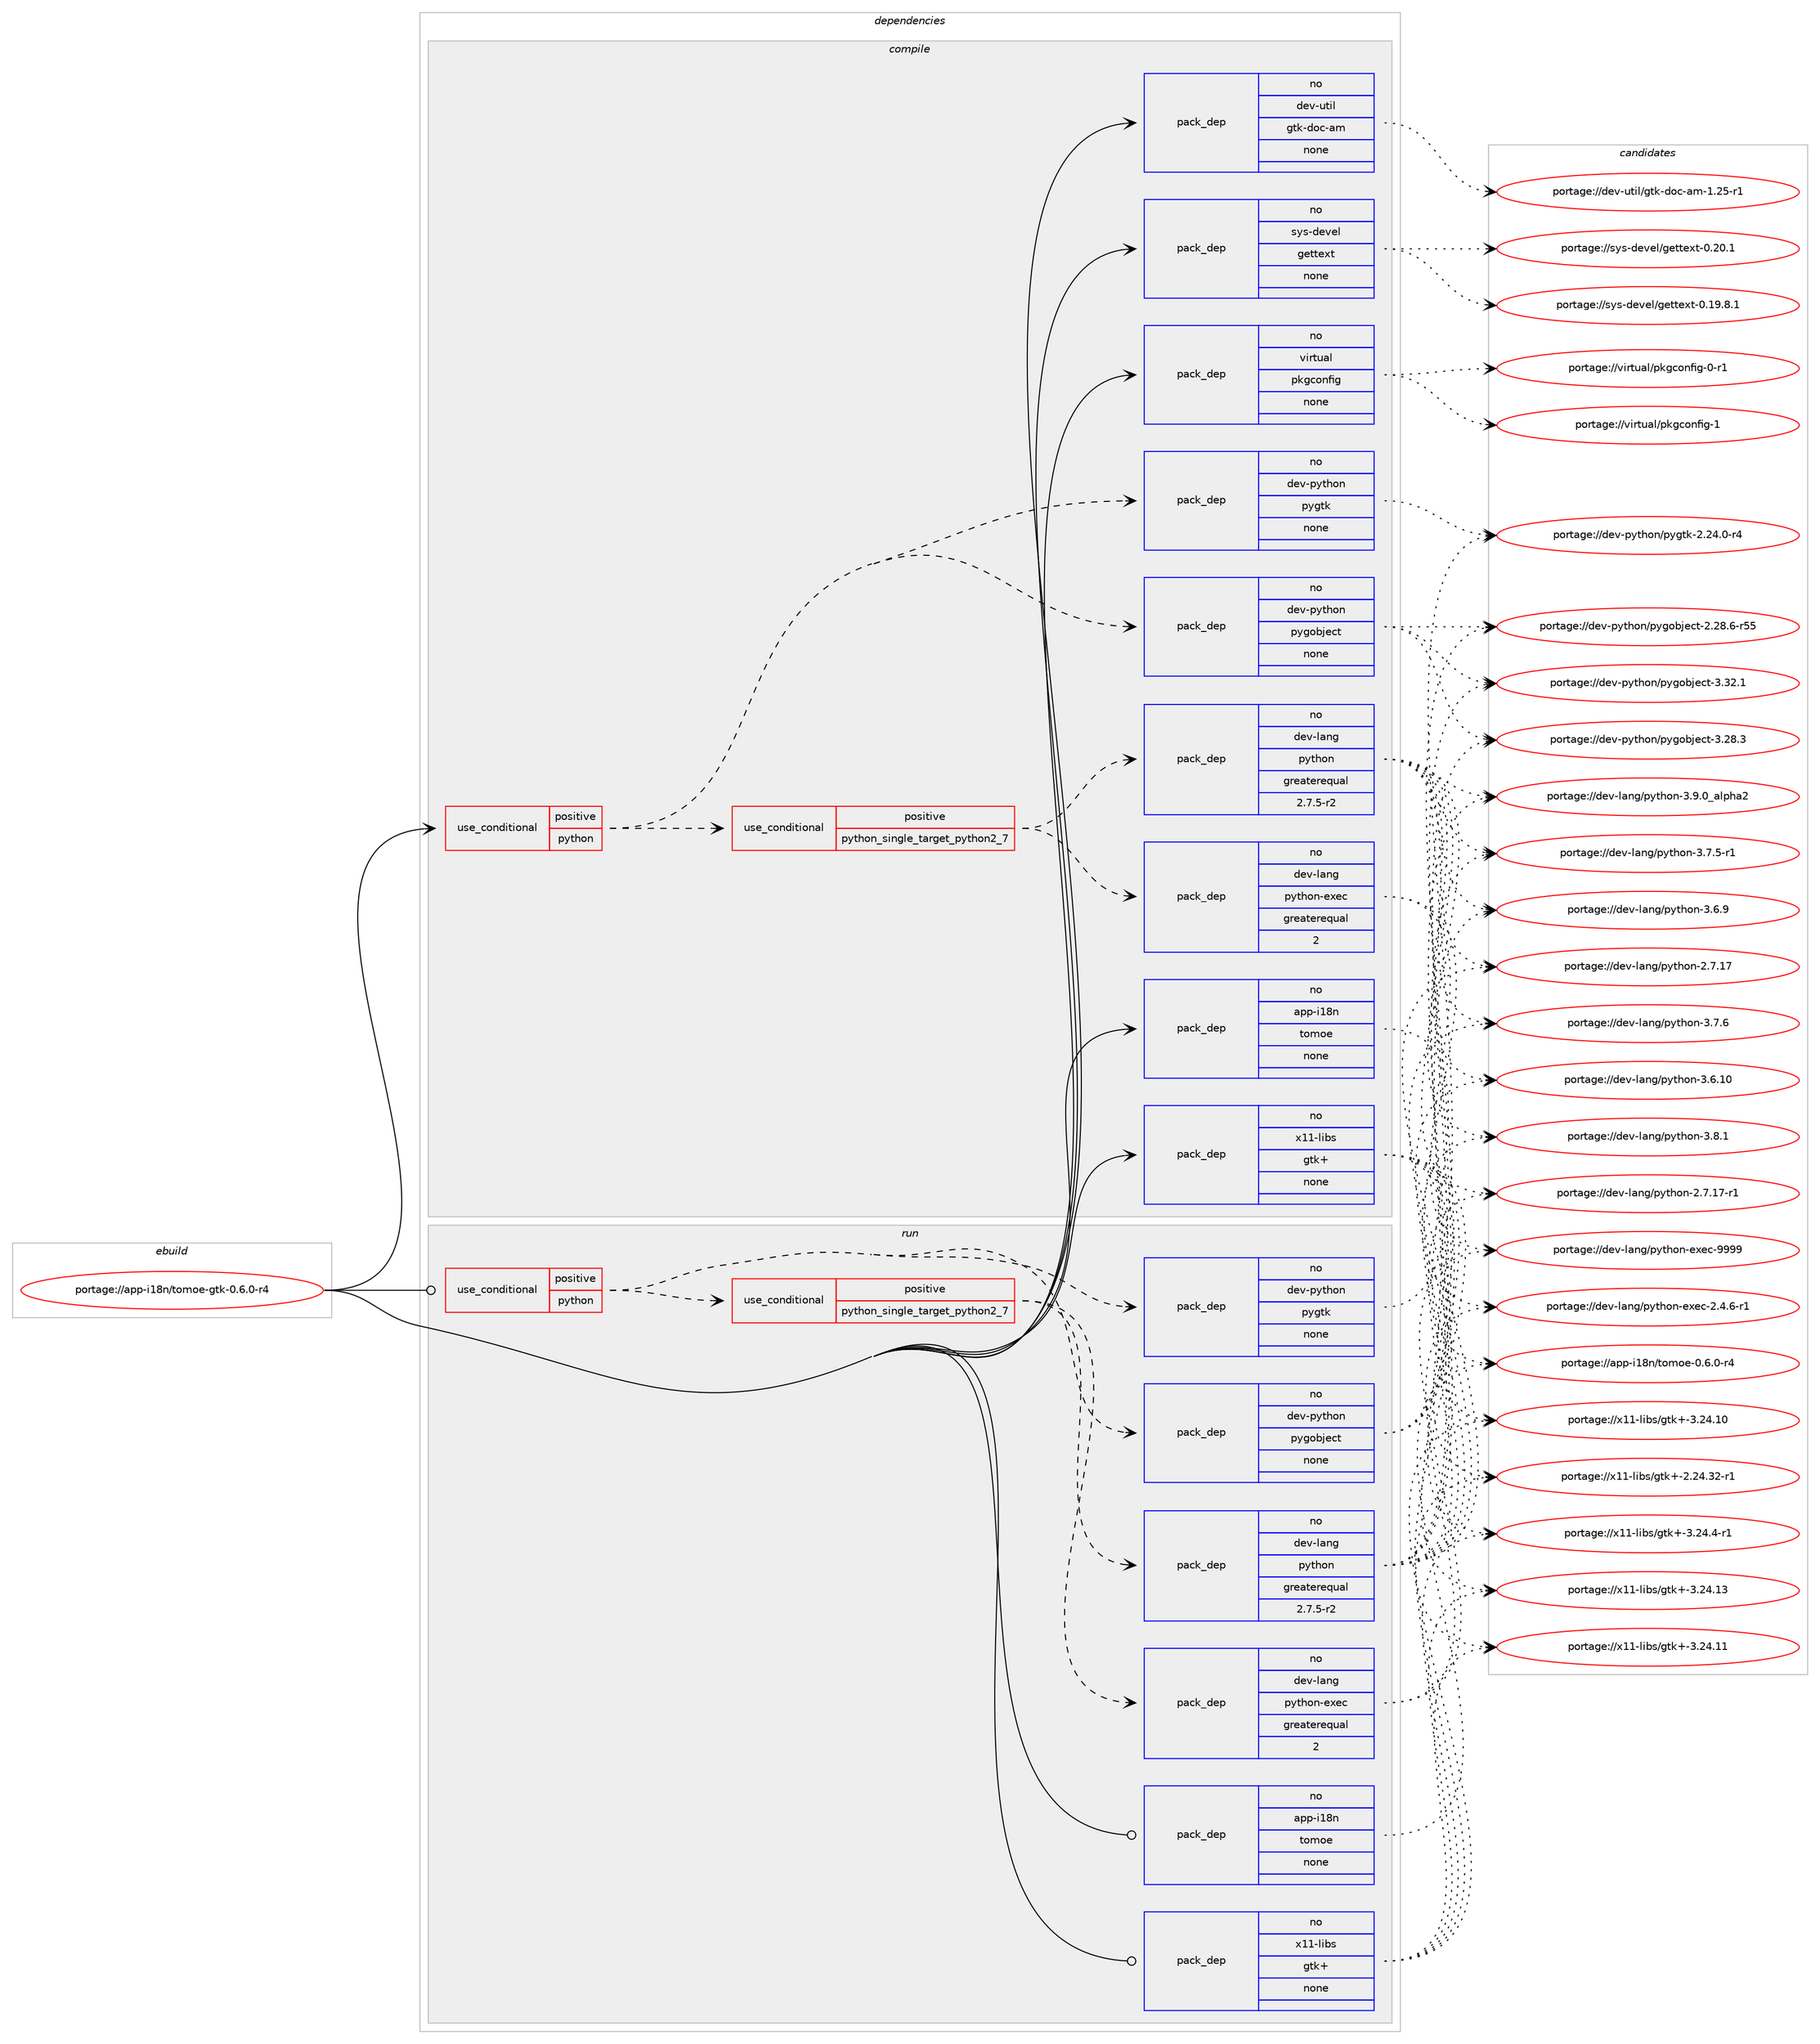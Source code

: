 digraph prolog {

# *************
# Graph options
# *************

newrank=true;
concentrate=true;
compound=true;
graph [rankdir=LR,fontname=Helvetica,fontsize=10,ranksep=1.5];#, ranksep=2.5, nodesep=0.2];
edge  [arrowhead=vee];
node  [fontname=Helvetica,fontsize=10];

# **********
# The ebuild
# **********

subgraph cluster_leftcol {
color=gray;
rank=same;
label=<<i>ebuild</i>>;
id [label="portage://app-i18n/tomoe-gtk-0.6.0-r4", color=red, width=4, href="../app-i18n/tomoe-gtk-0.6.0-r4.svg"];
}

# ****************
# The dependencies
# ****************

subgraph cluster_midcol {
color=gray;
label=<<i>dependencies</i>>;
subgraph cluster_compile {
fillcolor="#eeeeee";
style=filled;
label=<<i>compile</i>>;
subgraph cond144593 {
dependency616867 [label=<<TABLE BORDER="0" CELLBORDER="1" CELLSPACING="0" CELLPADDING="4"><TR><TD ROWSPAN="3" CELLPADDING="10">use_conditional</TD></TR><TR><TD>positive</TD></TR><TR><TD>python</TD></TR></TABLE>>, shape=none, color=red];
subgraph cond144594 {
dependency616868 [label=<<TABLE BORDER="0" CELLBORDER="1" CELLSPACING="0" CELLPADDING="4"><TR><TD ROWSPAN="3" CELLPADDING="10">use_conditional</TD></TR><TR><TD>positive</TD></TR><TR><TD>python_single_target_python2_7</TD></TR></TABLE>>, shape=none, color=red];
subgraph pack464017 {
dependency616869 [label=<<TABLE BORDER="0" CELLBORDER="1" CELLSPACING="0" CELLPADDING="4" WIDTH="220"><TR><TD ROWSPAN="6" CELLPADDING="30">pack_dep</TD></TR><TR><TD WIDTH="110">no</TD></TR><TR><TD>dev-lang</TD></TR><TR><TD>python</TD></TR><TR><TD>greaterequal</TD></TR><TR><TD>2.7.5-r2</TD></TR></TABLE>>, shape=none, color=blue];
}
dependency616868:e -> dependency616869:w [weight=20,style="dashed",arrowhead="vee"];
subgraph pack464018 {
dependency616870 [label=<<TABLE BORDER="0" CELLBORDER="1" CELLSPACING="0" CELLPADDING="4" WIDTH="220"><TR><TD ROWSPAN="6" CELLPADDING="30">pack_dep</TD></TR><TR><TD WIDTH="110">no</TD></TR><TR><TD>dev-lang</TD></TR><TR><TD>python-exec</TD></TR><TR><TD>greaterequal</TD></TR><TR><TD>2</TD></TR></TABLE>>, shape=none, color=blue];
}
dependency616868:e -> dependency616870:w [weight=20,style="dashed",arrowhead="vee"];
}
dependency616867:e -> dependency616868:w [weight=20,style="dashed",arrowhead="vee"];
subgraph pack464019 {
dependency616871 [label=<<TABLE BORDER="0" CELLBORDER="1" CELLSPACING="0" CELLPADDING="4" WIDTH="220"><TR><TD ROWSPAN="6" CELLPADDING="30">pack_dep</TD></TR><TR><TD WIDTH="110">no</TD></TR><TR><TD>dev-python</TD></TR><TR><TD>pygobject</TD></TR><TR><TD>none</TD></TR><TR><TD></TD></TR></TABLE>>, shape=none, color=blue];
}
dependency616867:e -> dependency616871:w [weight=20,style="dashed",arrowhead="vee"];
subgraph pack464020 {
dependency616872 [label=<<TABLE BORDER="0" CELLBORDER="1" CELLSPACING="0" CELLPADDING="4" WIDTH="220"><TR><TD ROWSPAN="6" CELLPADDING="30">pack_dep</TD></TR><TR><TD WIDTH="110">no</TD></TR><TR><TD>dev-python</TD></TR><TR><TD>pygtk</TD></TR><TR><TD>none</TD></TR><TR><TD></TD></TR></TABLE>>, shape=none, color=blue];
}
dependency616867:e -> dependency616872:w [weight=20,style="dashed",arrowhead="vee"];
}
id:e -> dependency616867:w [weight=20,style="solid",arrowhead="vee"];
subgraph pack464021 {
dependency616873 [label=<<TABLE BORDER="0" CELLBORDER="1" CELLSPACING="0" CELLPADDING="4" WIDTH="220"><TR><TD ROWSPAN="6" CELLPADDING="30">pack_dep</TD></TR><TR><TD WIDTH="110">no</TD></TR><TR><TD>app-i18n</TD></TR><TR><TD>tomoe</TD></TR><TR><TD>none</TD></TR><TR><TD></TD></TR></TABLE>>, shape=none, color=blue];
}
id:e -> dependency616873:w [weight=20,style="solid",arrowhead="vee"];
subgraph pack464022 {
dependency616874 [label=<<TABLE BORDER="0" CELLBORDER="1" CELLSPACING="0" CELLPADDING="4" WIDTH="220"><TR><TD ROWSPAN="6" CELLPADDING="30">pack_dep</TD></TR><TR><TD WIDTH="110">no</TD></TR><TR><TD>dev-util</TD></TR><TR><TD>gtk-doc-am</TD></TR><TR><TD>none</TD></TR><TR><TD></TD></TR></TABLE>>, shape=none, color=blue];
}
id:e -> dependency616874:w [weight=20,style="solid",arrowhead="vee"];
subgraph pack464023 {
dependency616875 [label=<<TABLE BORDER="0" CELLBORDER="1" CELLSPACING="0" CELLPADDING="4" WIDTH="220"><TR><TD ROWSPAN="6" CELLPADDING="30">pack_dep</TD></TR><TR><TD WIDTH="110">no</TD></TR><TR><TD>sys-devel</TD></TR><TR><TD>gettext</TD></TR><TR><TD>none</TD></TR><TR><TD></TD></TR></TABLE>>, shape=none, color=blue];
}
id:e -> dependency616875:w [weight=20,style="solid",arrowhead="vee"];
subgraph pack464024 {
dependency616876 [label=<<TABLE BORDER="0" CELLBORDER="1" CELLSPACING="0" CELLPADDING="4" WIDTH="220"><TR><TD ROWSPAN="6" CELLPADDING="30">pack_dep</TD></TR><TR><TD WIDTH="110">no</TD></TR><TR><TD>virtual</TD></TR><TR><TD>pkgconfig</TD></TR><TR><TD>none</TD></TR><TR><TD></TD></TR></TABLE>>, shape=none, color=blue];
}
id:e -> dependency616876:w [weight=20,style="solid",arrowhead="vee"];
subgraph pack464025 {
dependency616877 [label=<<TABLE BORDER="0" CELLBORDER="1" CELLSPACING="0" CELLPADDING="4" WIDTH="220"><TR><TD ROWSPAN="6" CELLPADDING="30">pack_dep</TD></TR><TR><TD WIDTH="110">no</TD></TR><TR><TD>x11-libs</TD></TR><TR><TD>gtk+</TD></TR><TR><TD>none</TD></TR><TR><TD></TD></TR></TABLE>>, shape=none, color=blue];
}
id:e -> dependency616877:w [weight=20,style="solid",arrowhead="vee"];
}
subgraph cluster_compileandrun {
fillcolor="#eeeeee";
style=filled;
label=<<i>compile and run</i>>;
}
subgraph cluster_run {
fillcolor="#eeeeee";
style=filled;
label=<<i>run</i>>;
subgraph cond144595 {
dependency616878 [label=<<TABLE BORDER="0" CELLBORDER="1" CELLSPACING="0" CELLPADDING="4"><TR><TD ROWSPAN="3" CELLPADDING="10">use_conditional</TD></TR><TR><TD>positive</TD></TR><TR><TD>python</TD></TR></TABLE>>, shape=none, color=red];
subgraph cond144596 {
dependency616879 [label=<<TABLE BORDER="0" CELLBORDER="1" CELLSPACING="0" CELLPADDING="4"><TR><TD ROWSPAN="3" CELLPADDING="10">use_conditional</TD></TR><TR><TD>positive</TD></TR><TR><TD>python_single_target_python2_7</TD></TR></TABLE>>, shape=none, color=red];
subgraph pack464026 {
dependency616880 [label=<<TABLE BORDER="0" CELLBORDER="1" CELLSPACING="0" CELLPADDING="4" WIDTH="220"><TR><TD ROWSPAN="6" CELLPADDING="30">pack_dep</TD></TR><TR><TD WIDTH="110">no</TD></TR><TR><TD>dev-lang</TD></TR><TR><TD>python</TD></TR><TR><TD>greaterequal</TD></TR><TR><TD>2.7.5-r2</TD></TR></TABLE>>, shape=none, color=blue];
}
dependency616879:e -> dependency616880:w [weight=20,style="dashed",arrowhead="vee"];
subgraph pack464027 {
dependency616881 [label=<<TABLE BORDER="0" CELLBORDER="1" CELLSPACING="0" CELLPADDING="4" WIDTH="220"><TR><TD ROWSPAN="6" CELLPADDING="30">pack_dep</TD></TR><TR><TD WIDTH="110">no</TD></TR><TR><TD>dev-lang</TD></TR><TR><TD>python-exec</TD></TR><TR><TD>greaterequal</TD></TR><TR><TD>2</TD></TR></TABLE>>, shape=none, color=blue];
}
dependency616879:e -> dependency616881:w [weight=20,style="dashed",arrowhead="vee"];
}
dependency616878:e -> dependency616879:w [weight=20,style="dashed",arrowhead="vee"];
subgraph pack464028 {
dependency616882 [label=<<TABLE BORDER="0" CELLBORDER="1" CELLSPACING="0" CELLPADDING="4" WIDTH="220"><TR><TD ROWSPAN="6" CELLPADDING="30">pack_dep</TD></TR><TR><TD WIDTH="110">no</TD></TR><TR><TD>dev-python</TD></TR><TR><TD>pygobject</TD></TR><TR><TD>none</TD></TR><TR><TD></TD></TR></TABLE>>, shape=none, color=blue];
}
dependency616878:e -> dependency616882:w [weight=20,style="dashed",arrowhead="vee"];
subgraph pack464029 {
dependency616883 [label=<<TABLE BORDER="0" CELLBORDER="1" CELLSPACING="0" CELLPADDING="4" WIDTH="220"><TR><TD ROWSPAN="6" CELLPADDING="30">pack_dep</TD></TR><TR><TD WIDTH="110">no</TD></TR><TR><TD>dev-python</TD></TR><TR><TD>pygtk</TD></TR><TR><TD>none</TD></TR><TR><TD></TD></TR></TABLE>>, shape=none, color=blue];
}
dependency616878:e -> dependency616883:w [weight=20,style="dashed",arrowhead="vee"];
}
id:e -> dependency616878:w [weight=20,style="solid",arrowhead="odot"];
subgraph pack464030 {
dependency616884 [label=<<TABLE BORDER="0" CELLBORDER="1" CELLSPACING="0" CELLPADDING="4" WIDTH="220"><TR><TD ROWSPAN="6" CELLPADDING="30">pack_dep</TD></TR><TR><TD WIDTH="110">no</TD></TR><TR><TD>app-i18n</TD></TR><TR><TD>tomoe</TD></TR><TR><TD>none</TD></TR><TR><TD></TD></TR></TABLE>>, shape=none, color=blue];
}
id:e -> dependency616884:w [weight=20,style="solid",arrowhead="odot"];
subgraph pack464031 {
dependency616885 [label=<<TABLE BORDER="0" CELLBORDER="1" CELLSPACING="0" CELLPADDING="4" WIDTH="220"><TR><TD ROWSPAN="6" CELLPADDING="30">pack_dep</TD></TR><TR><TD WIDTH="110">no</TD></TR><TR><TD>x11-libs</TD></TR><TR><TD>gtk+</TD></TR><TR><TD>none</TD></TR><TR><TD></TD></TR></TABLE>>, shape=none, color=blue];
}
id:e -> dependency616885:w [weight=20,style="solid",arrowhead="odot"];
}
}

# **************
# The candidates
# **************

subgraph cluster_choices {
rank=same;
color=gray;
label=<<i>candidates</i>>;

subgraph choice464017 {
color=black;
nodesep=1;
choice10010111845108971101034711212111610411111045514657464895971081121049750 [label="portage://dev-lang/python-3.9.0_alpha2", color=red, width=4,href="../dev-lang/python-3.9.0_alpha2.svg"];
choice100101118451089711010347112121116104111110455146564649 [label="portage://dev-lang/python-3.8.1", color=red, width=4,href="../dev-lang/python-3.8.1.svg"];
choice100101118451089711010347112121116104111110455146554654 [label="portage://dev-lang/python-3.7.6", color=red, width=4,href="../dev-lang/python-3.7.6.svg"];
choice1001011184510897110103471121211161041111104551465546534511449 [label="portage://dev-lang/python-3.7.5-r1", color=red, width=4,href="../dev-lang/python-3.7.5-r1.svg"];
choice100101118451089711010347112121116104111110455146544657 [label="portage://dev-lang/python-3.6.9", color=red, width=4,href="../dev-lang/python-3.6.9.svg"];
choice10010111845108971101034711212111610411111045514654464948 [label="portage://dev-lang/python-3.6.10", color=red, width=4,href="../dev-lang/python-3.6.10.svg"];
choice100101118451089711010347112121116104111110455046554649554511449 [label="portage://dev-lang/python-2.7.17-r1", color=red, width=4,href="../dev-lang/python-2.7.17-r1.svg"];
choice10010111845108971101034711212111610411111045504655464955 [label="portage://dev-lang/python-2.7.17", color=red, width=4,href="../dev-lang/python-2.7.17.svg"];
dependency616869:e -> choice10010111845108971101034711212111610411111045514657464895971081121049750:w [style=dotted,weight="100"];
dependency616869:e -> choice100101118451089711010347112121116104111110455146564649:w [style=dotted,weight="100"];
dependency616869:e -> choice100101118451089711010347112121116104111110455146554654:w [style=dotted,weight="100"];
dependency616869:e -> choice1001011184510897110103471121211161041111104551465546534511449:w [style=dotted,weight="100"];
dependency616869:e -> choice100101118451089711010347112121116104111110455146544657:w [style=dotted,weight="100"];
dependency616869:e -> choice10010111845108971101034711212111610411111045514654464948:w [style=dotted,weight="100"];
dependency616869:e -> choice100101118451089711010347112121116104111110455046554649554511449:w [style=dotted,weight="100"];
dependency616869:e -> choice10010111845108971101034711212111610411111045504655464955:w [style=dotted,weight="100"];
}
subgraph choice464018 {
color=black;
nodesep=1;
choice10010111845108971101034711212111610411111045101120101994557575757 [label="portage://dev-lang/python-exec-9999", color=red, width=4,href="../dev-lang/python-exec-9999.svg"];
choice10010111845108971101034711212111610411111045101120101994550465246544511449 [label="portage://dev-lang/python-exec-2.4.6-r1", color=red, width=4,href="../dev-lang/python-exec-2.4.6-r1.svg"];
dependency616870:e -> choice10010111845108971101034711212111610411111045101120101994557575757:w [style=dotted,weight="100"];
dependency616870:e -> choice10010111845108971101034711212111610411111045101120101994550465246544511449:w [style=dotted,weight="100"];
}
subgraph choice464019 {
color=black;
nodesep=1;
choice1001011184511212111610411111047112121103111981061019911645514651504649 [label="portage://dev-python/pygobject-3.32.1", color=red, width=4,href="../dev-python/pygobject-3.32.1.svg"];
choice1001011184511212111610411111047112121103111981061019911645514650564651 [label="portage://dev-python/pygobject-3.28.3", color=red, width=4,href="../dev-python/pygobject-3.28.3.svg"];
choice1001011184511212111610411111047112121103111981061019911645504650564654451145353 [label="portage://dev-python/pygobject-2.28.6-r55", color=red, width=4,href="../dev-python/pygobject-2.28.6-r55.svg"];
dependency616871:e -> choice1001011184511212111610411111047112121103111981061019911645514651504649:w [style=dotted,weight="100"];
dependency616871:e -> choice1001011184511212111610411111047112121103111981061019911645514650564651:w [style=dotted,weight="100"];
dependency616871:e -> choice1001011184511212111610411111047112121103111981061019911645504650564654451145353:w [style=dotted,weight="100"];
}
subgraph choice464020 {
color=black;
nodesep=1;
choice1001011184511212111610411111047112121103116107455046505246484511452 [label="portage://dev-python/pygtk-2.24.0-r4", color=red, width=4,href="../dev-python/pygtk-2.24.0-r4.svg"];
dependency616872:e -> choice1001011184511212111610411111047112121103116107455046505246484511452:w [style=dotted,weight="100"];
}
subgraph choice464021 {
color=black;
nodesep=1;
choice97112112451054956110471161111091111014548465446484511452 [label="portage://app-i18n/tomoe-0.6.0-r4", color=red, width=4,href="../app-i18n/tomoe-0.6.0-r4.svg"];
dependency616873:e -> choice97112112451054956110471161111091111014548465446484511452:w [style=dotted,weight="100"];
}
subgraph choice464022 {
color=black;
nodesep=1;
choice10010111845117116105108471031161074510011199459710945494650534511449 [label="portage://dev-util/gtk-doc-am-1.25-r1", color=red, width=4,href="../dev-util/gtk-doc-am-1.25-r1.svg"];
dependency616874:e -> choice10010111845117116105108471031161074510011199459710945494650534511449:w [style=dotted,weight="100"];
}
subgraph choice464023 {
color=black;
nodesep=1;
choice115121115451001011181011084710310111611610112011645484650484649 [label="portage://sys-devel/gettext-0.20.1", color=red, width=4,href="../sys-devel/gettext-0.20.1.svg"];
choice1151211154510010111810110847103101116116101120116454846495746564649 [label="portage://sys-devel/gettext-0.19.8.1", color=red, width=4,href="../sys-devel/gettext-0.19.8.1.svg"];
dependency616875:e -> choice115121115451001011181011084710310111611610112011645484650484649:w [style=dotted,weight="100"];
dependency616875:e -> choice1151211154510010111810110847103101116116101120116454846495746564649:w [style=dotted,weight="100"];
}
subgraph choice464024 {
color=black;
nodesep=1;
choice1181051141161179710847112107103991111101021051034549 [label="portage://virtual/pkgconfig-1", color=red, width=4,href="../virtual/pkgconfig-1.svg"];
choice11810511411611797108471121071039911111010210510345484511449 [label="portage://virtual/pkgconfig-0-r1", color=red, width=4,href="../virtual/pkgconfig-0-r1.svg"];
dependency616876:e -> choice1181051141161179710847112107103991111101021051034549:w [style=dotted,weight="100"];
dependency616876:e -> choice11810511411611797108471121071039911111010210510345484511449:w [style=dotted,weight="100"];
}
subgraph choice464025 {
color=black;
nodesep=1;
choice120494945108105981154710311610743455146505246524511449 [label="portage://x11-libs/gtk+-3.24.4-r1", color=red, width=4,href="../x11-libs/gtk+-3.24.4-r1.svg"];
choice1204949451081059811547103116107434551465052464951 [label="portage://x11-libs/gtk+-3.24.13", color=red, width=4,href="../x11-libs/gtk+-3.24.13.svg"];
choice1204949451081059811547103116107434551465052464949 [label="portage://x11-libs/gtk+-3.24.11", color=red, width=4,href="../x11-libs/gtk+-3.24.11.svg"];
choice1204949451081059811547103116107434551465052464948 [label="portage://x11-libs/gtk+-3.24.10", color=red, width=4,href="../x11-libs/gtk+-3.24.10.svg"];
choice12049494510810598115471031161074345504650524651504511449 [label="portage://x11-libs/gtk+-2.24.32-r1", color=red, width=4,href="../x11-libs/gtk+-2.24.32-r1.svg"];
dependency616877:e -> choice120494945108105981154710311610743455146505246524511449:w [style=dotted,weight="100"];
dependency616877:e -> choice1204949451081059811547103116107434551465052464951:w [style=dotted,weight="100"];
dependency616877:e -> choice1204949451081059811547103116107434551465052464949:w [style=dotted,weight="100"];
dependency616877:e -> choice1204949451081059811547103116107434551465052464948:w [style=dotted,weight="100"];
dependency616877:e -> choice12049494510810598115471031161074345504650524651504511449:w [style=dotted,weight="100"];
}
subgraph choice464026 {
color=black;
nodesep=1;
choice10010111845108971101034711212111610411111045514657464895971081121049750 [label="portage://dev-lang/python-3.9.0_alpha2", color=red, width=4,href="../dev-lang/python-3.9.0_alpha2.svg"];
choice100101118451089711010347112121116104111110455146564649 [label="portage://dev-lang/python-3.8.1", color=red, width=4,href="../dev-lang/python-3.8.1.svg"];
choice100101118451089711010347112121116104111110455146554654 [label="portage://dev-lang/python-3.7.6", color=red, width=4,href="../dev-lang/python-3.7.6.svg"];
choice1001011184510897110103471121211161041111104551465546534511449 [label="portage://dev-lang/python-3.7.5-r1", color=red, width=4,href="../dev-lang/python-3.7.5-r1.svg"];
choice100101118451089711010347112121116104111110455146544657 [label="portage://dev-lang/python-3.6.9", color=red, width=4,href="../dev-lang/python-3.6.9.svg"];
choice10010111845108971101034711212111610411111045514654464948 [label="portage://dev-lang/python-3.6.10", color=red, width=4,href="../dev-lang/python-3.6.10.svg"];
choice100101118451089711010347112121116104111110455046554649554511449 [label="portage://dev-lang/python-2.7.17-r1", color=red, width=4,href="../dev-lang/python-2.7.17-r1.svg"];
choice10010111845108971101034711212111610411111045504655464955 [label="portage://dev-lang/python-2.7.17", color=red, width=4,href="../dev-lang/python-2.7.17.svg"];
dependency616880:e -> choice10010111845108971101034711212111610411111045514657464895971081121049750:w [style=dotted,weight="100"];
dependency616880:e -> choice100101118451089711010347112121116104111110455146564649:w [style=dotted,weight="100"];
dependency616880:e -> choice100101118451089711010347112121116104111110455146554654:w [style=dotted,weight="100"];
dependency616880:e -> choice1001011184510897110103471121211161041111104551465546534511449:w [style=dotted,weight="100"];
dependency616880:e -> choice100101118451089711010347112121116104111110455146544657:w [style=dotted,weight="100"];
dependency616880:e -> choice10010111845108971101034711212111610411111045514654464948:w [style=dotted,weight="100"];
dependency616880:e -> choice100101118451089711010347112121116104111110455046554649554511449:w [style=dotted,weight="100"];
dependency616880:e -> choice10010111845108971101034711212111610411111045504655464955:w [style=dotted,weight="100"];
}
subgraph choice464027 {
color=black;
nodesep=1;
choice10010111845108971101034711212111610411111045101120101994557575757 [label="portage://dev-lang/python-exec-9999", color=red, width=4,href="../dev-lang/python-exec-9999.svg"];
choice10010111845108971101034711212111610411111045101120101994550465246544511449 [label="portage://dev-lang/python-exec-2.4.6-r1", color=red, width=4,href="../dev-lang/python-exec-2.4.6-r1.svg"];
dependency616881:e -> choice10010111845108971101034711212111610411111045101120101994557575757:w [style=dotted,weight="100"];
dependency616881:e -> choice10010111845108971101034711212111610411111045101120101994550465246544511449:w [style=dotted,weight="100"];
}
subgraph choice464028 {
color=black;
nodesep=1;
choice1001011184511212111610411111047112121103111981061019911645514651504649 [label="portage://dev-python/pygobject-3.32.1", color=red, width=4,href="../dev-python/pygobject-3.32.1.svg"];
choice1001011184511212111610411111047112121103111981061019911645514650564651 [label="portage://dev-python/pygobject-3.28.3", color=red, width=4,href="../dev-python/pygobject-3.28.3.svg"];
choice1001011184511212111610411111047112121103111981061019911645504650564654451145353 [label="portage://dev-python/pygobject-2.28.6-r55", color=red, width=4,href="../dev-python/pygobject-2.28.6-r55.svg"];
dependency616882:e -> choice1001011184511212111610411111047112121103111981061019911645514651504649:w [style=dotted,weight="100"];
dependency616882:e -> choice1001011184511212111610411111047112121103111981061019911645514650564651:w [style=dotted,weight="100"];
dependency616882:e -> choice1001011184511212111610411111047112121103111981061019911645504650564654451145353:w [style=dotted,weight="100"];
}
subgraph choice464029 {
color=black;
nodesep=1;
choice1001011184511212111610411111047112121103116107455046505246484511452 [label="portage://dev-python/pygtk-2.24.0-r4", color=red, width=4,href="../dev-python/pygtk-2.24.0-r4.svg"];
dependency616883:e -> choice1001011184511212111610411111047112121103116107455046505246484511452:w [style=dotted,weight="100"];
}
subgraph choice464030 {
color=black;
nodesep=1;
choice97112112451054956110471161111091111014548465446484511452 [label="portage://app-i18n/tomoe-0.6.0-r4", color=red, width=4,href="../app-i18n/tomoe-0.6.0-r4.svg"];
dependency616884:e -> choice97112112451054956110471161111091111014548465446484511452:w [style=dotted,weight="100"];
}
subgraph choice464031 {
color=black;
nodesep=1;
choice120494945108105981154710311610743455146505246524511449 [label="portage://x11-libs/gtk+-3.24.4-r1", color=red, width=4,href="../x11-libs/gtk+-3.24.4-r1.svg"];
choice1204949451081059811547103116107434551465052464951 [label="portage://x11-libs/gtk+-3.24.13", color=red, width=4,href="../x11-libs/gtk+-3.24.13.svg"];
choice1204949451081059811547103116107434551465052464949 [label="portage://x11-libs/gtk+-3.24.11", color=red, width=4,href="../x11-libs/gtk+-3.24.11.svg"];
choice1204949451081059811547103116107434551465052464948 [label="portage://x11-libs/gtk+-3.24.10", color=red, width=4,href="../x11-libs/gtk+-3.24.10.svg"];
choice12049494510810598115471031161074345504650524651504511449 [label="portage://x11-libs/gtk+-2.24.32-r1", color=red, width=4,href="../x11-libs/gtk+-2.24.32-r1.svg"];
dependency616885:e -> choice120494945108105981154710311610743455146505246524511449:w [style=dotted,weight="100"];
dependency616885:e -> choice1204949451081059811547103116107434551465052464951:w [style=dotted,weight="100"];
dependency616885:e -> choice1204949451081059811547103116107434551465052464949:w [style=dotted,weight="100"];
dependency616885:e -> choice1204949451081059811547103116107434551465052464948:w [style=dotted,weight="100"];
dependency616885:e -> choice12049494510810598115471031161074345504650524651504511449:w [style=dotted,weight="100"];
}
}

}
